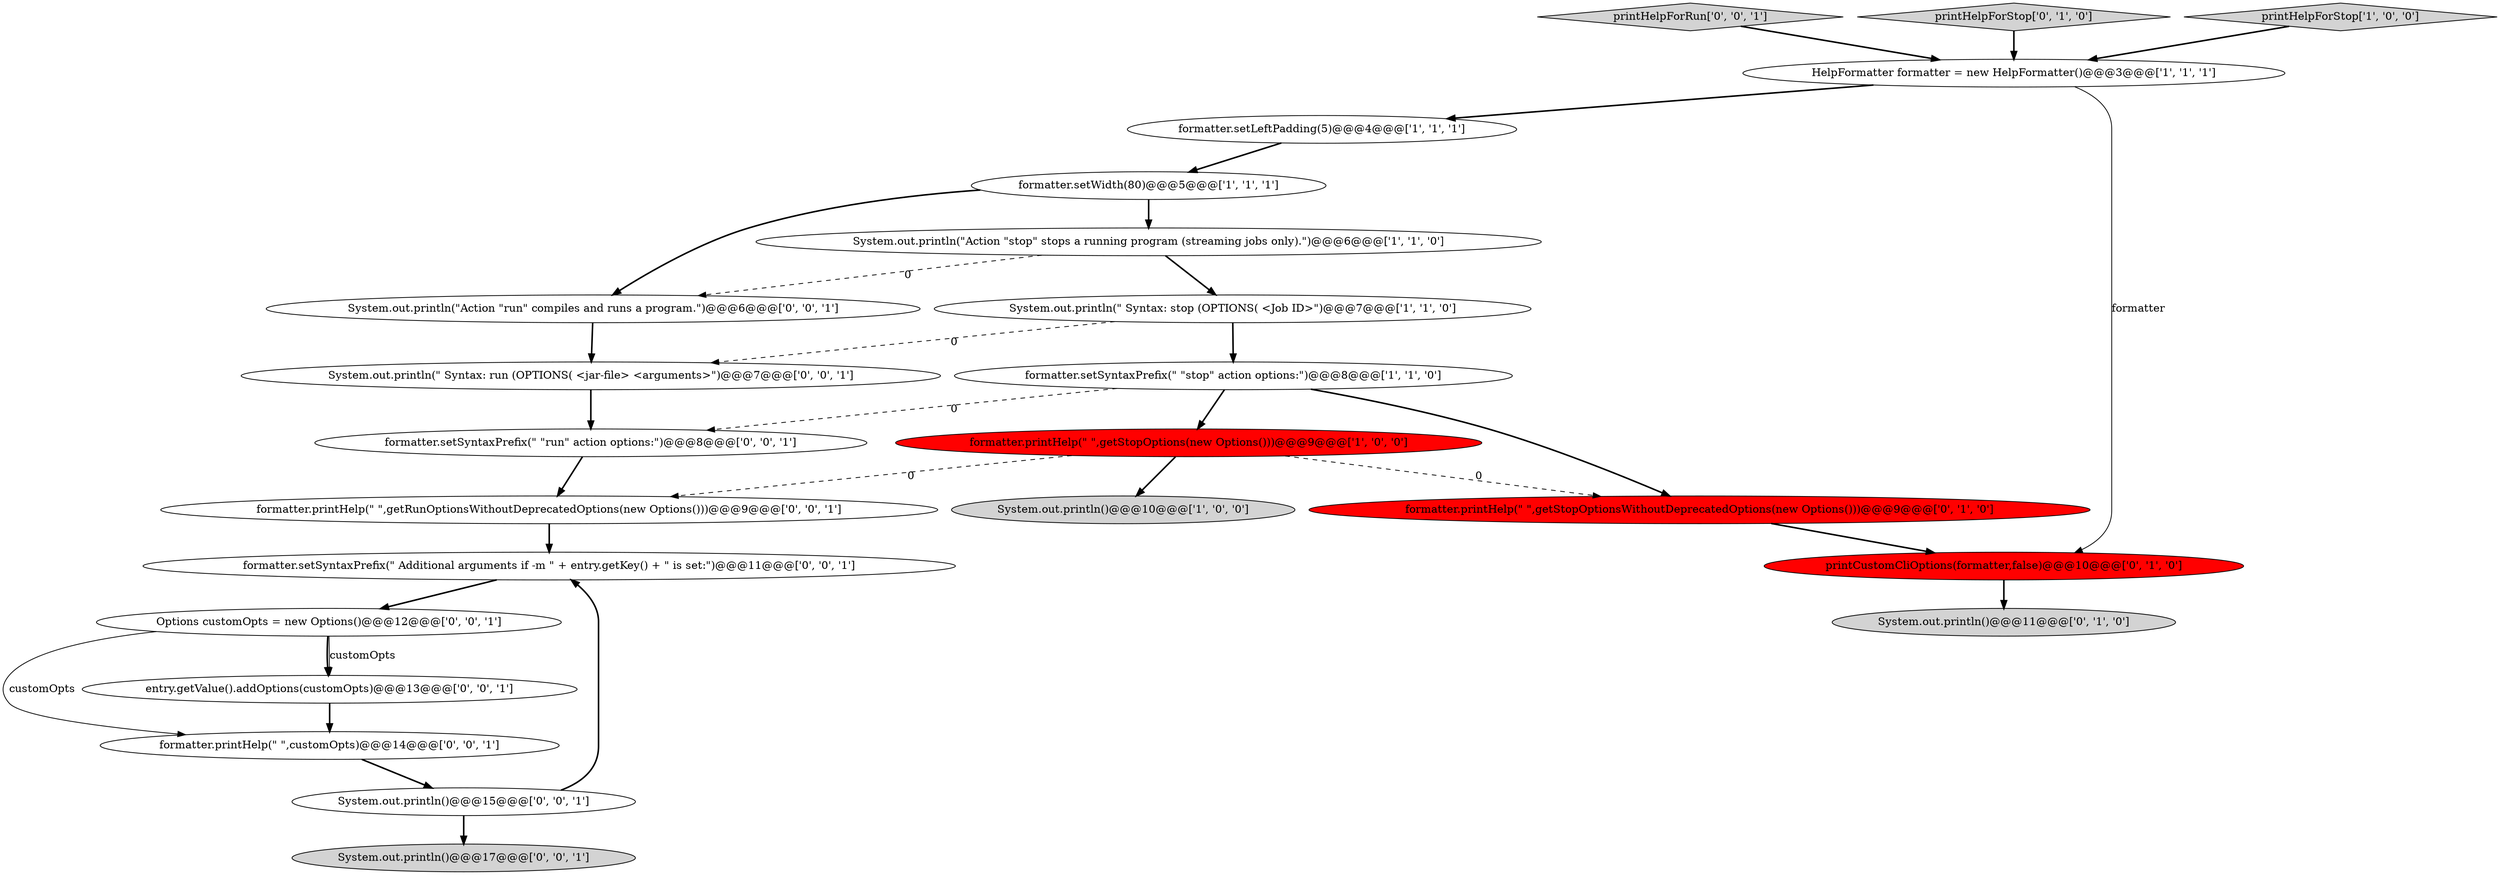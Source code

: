 digraph {
13 [style = filled, label = "printHelpForRun['0', '0', '1']", fillcolor = lightgray, shape = diamond image = "AAA0AAABBB3BBB"];
9 [style = filled, label = "System.out.println()@@@11@@@['0', '1', '0']", fillcolor = lightgray, shape = ellipse image = "AAA0AAABBB2BBB"];
11 [style = filled, label = "printHelpForStop['0', '1', '0']", fillcolor = lightgray, shape = diamond image = "AAA0AAABBB2BBB"];
7 [style = filled, label = "printHelpForStop['1', '0', '0']", fillcolor = lightgray, shape = diamond image = "AAA0AAABBB1BBB"];
10 [style = filled, label = "formatter.printHelp(\" \",getStopOptionsWithoutDeprecatedOptions(new Options()))@@@9@@@['0', '1', '0']", fillcolor = red, shape = ellipse image = "AAA1AAABBB2BBB"];
14 [style = filled, label = "formatter.printHelp(\" \",getRunOptionsWithoutDeprecatedOptions(new Options()))@@@9@@@['0', '0', '1']", fillcolor = white, shape = ellipse image = "AAA0AAABBB3BBB"];
17 [style = filled, label = "formatter.setSyntaxPrefix(\" Additional arguments if -m \" + entry.getKey() + \" is set:\")@@@11@@@['0', '0', '1']", fillcolor = white, shape = ellipse image = "AAA0AAABBB3BBB"];
22 [style = filled, label = "System.out.println(\"Action \"run\" compiles and runs a program.\")@@@6@@@['0', '0', '1']", fillcolor = white, shape = ellipse image = "AAA0AAABBB3BBB"];
3 [style = filled, label = "System.out.println(\"Action \"stop\" stops a running program (streaming jobs only).\")@@@6@@@['1', '1', '0']", fillcolor = white, shape = ellipse image = "AAA0AAABBB1BBB"];
18 [style = filled, label = "System.out.println()@@@15@@@['0', '0', '1']", fillcolor = white, shape = ellipse image = "AAA0AAABBB3BBB"];
19 [style = filled, label = "System.out.println(\" Syntax: run (OPTIONS( <jar-file> <arguments>\")@@@7@@@['0', '0', '1']", fillcolor = white, shape = ellipse image = "AAA0AAABBB3BBB"];
20 [style = filled, label = "System.out.println()@@@17@@@['0', '0', '1']", fillcolor = lightgray, shape = ellipse image = "AAA0AAABBB3BBB"];
5 [style = filled, label = "formatter.setLeftPadding(5)@@@4@@@['1', '1', '1']", fillcolor = white, shape = ellipse image = "AAA0AAABBB1BBB"];
16 [style = filled, label = "formatter.printHelp(\" \",customOpts)@@@14@@@['0', '0', '1']", fillcolor = white, shape = ellipse image = "AAA0AAABBB3BBB"];
4 [style = filled, label = "formatter.setSyntaxPrefix(\" \"stop\" action options:\")@@@8@@@['1', '1', '0']", fillcolor = white, shape = ellipse image = "AAA0AAABBB1BBB"];
15 [style = filled, label = "entry.getValue().addOptions(customOpts)@@@13@@@['0', '0', '1']", fillcolor = white, shape = ellipse image = "AAA0AAABBB3BBB"];
2 [style = filled, label = "System.out.println()@@@10@@@['1', '0', '0']", fillcolor = lightgray, shape = ellipse image = "AAA0AAABBB1BBB"];
12 [style = filled, label = "printCustomCliOptions(formatter,false)@@@10@@@['0', '1', '0']", fillcolor = red, shape = ellipse image = "AAA1AAABBB2BBB"];
1 [style = filled, label = "formatter.printHelp(\" \",getStopOptions(new Options()))@@@9@@@['1', '0', '0']", fillcolor = red, shape = ellipse image = "AAA1AAABBB1BBB"];
21 [style = filled, label = "formatter.setSyntaxPrefix(\" \"run\" action options:\")@@@8@@@['0', '0', '1']", fillcolor = white, shape = ellipse image = "AAA0AAABBB3BBB"];
23 [style = filled, label = "Options customOpts = new Options()@@@12@@@['0', '0', '1']", fillcolor = white, shape = ellipse image = "AAA0AAABBB3BBB"];
0 [style = filled, label = "HelpFormatter formatter = new HelpFormatter()@@@3@@@['1', '1', '1']", fillcolor = white, shape = ellipse image = "AAA0AAABBB1BBB"];
6 [style = filled, label = "formatter.setWidth(80)@@@5@@@['1', '1', '1']", fillcolor = white, shape = ellipse image = "AAA0AAABBB1BBB"];
8 [style = filled, label = "System.out.println(\" Syntax: stop (OPTIONS( <Job ID>\")@@@7@@@['1', '1', '0']", fillcolor = white, shape = ellipse image = "AAA0AAABBB1BBB"];
4->10 [style = bold, label=""];
6->3 [style = bold, label=""];
23->16 [style = solid, label="customOpts"];
8->19 [style = dashed, label="0"];
16->18 [style = bold, label=""];
22->19 [style = bold, label=""];
1->14 [style = dashed, label="0"];
6->22 [style = bold, label=""];
23->15 [style = bold, label=""];
18->17 [style = bold, label=""];
14->17 [style = bold, label=""];
7->0 [style = bold, label=""];
3->22 [style = dashed, label="0"];
1->10 [style = dashed, label="0"];
0->12 [style = solid, label="formatter"];
12->9 [style = bold, label=""];
15->16 [style = bold, label=""];
4->21 [style = dashed, label="0"];
17->23 [style = bold, label=""];
23->15 [style = solid, label="customOpts"];
18->20 [style = bold, label=""];
11->0 [style = bold, label=""];
5->6 [style = bold, label=""];
10->12 [style = bold, label=""];
3->8 [style = bold, label=""];
13->0 [style = bold, label=""];
4->1 [style = bold, label=""];
1->2 [style = bold, label=""];
8->4 [style = bold, label=""];
0->5 [style = bold, label=""];
21->14 [style = bold, label=""];
19->21 [style = bold, label=""];
}
